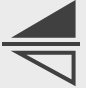 <mxfile version="25.0.1">
  <diagram name="第 1 页" id="ewl9boTtj5eG1xmZE2dz">
    <mxGraphModel dx="420" dy="268" grid="1" gridSize="3.937" guides="1" tooltips="1" connect="1" arrows="1" fold="1" page="1" pageScale="1" pageWidth="48" pageHeight="48" background="#EBEBEB" math="0" shadow="0">
      <root>
        <mxCell id="0" />
        <mxCell id="1" parent="0" />
        <mxCell id="tneqvr_D7_-3OC6fO03h-1" value="" style="endArrow=none;html=1;rounded=0;strokeColor=#404040;strokeWidth=2;" parent="1" edge="1">
          <mxGeometry width="50" height="50" relative="1" as="geometry">
            <mxPoint x="43" y="24" as="sourcePoint" />
            <mxPoint x="4" y="24" as="targetPoint" />
          </mxGeometry>
        </mxCell>
        <mxCell id="tneqvr_D7_-3OC6fO03h-4" value="" style="verticalLabelPosition=bottom;verticalAlign=top;html=1;shape=mxgraph.basic.orthogonal_triangle;flipH=0;fillColor=#404040;strokeColor=#404040;strokeWidth=2;rotation=-90;container=0;" parent="1" vertex="1">
          <mxGeometry x="17.94" y="-2" width="16.13" height="27.56" as="geometry" />
        </mxCell>
        <mxCell id="CQysKRkSlJ56ArCMx3Cn-2" value="" style="verticalLabelPosition=bottom;verticalAlign=top;html=1;shape=mxgraph.basic.orthogonal_triangle;flipH=1;fillColor=none;strokeColor=#404040;strokeWidth=2;rotation=-90;container=0;flipV=0;" parent="1" vertex="1">
          <mxGeometry x="18.47" y="22.09" width="15.07" height="27.56" as="geometry" />
        </mxCell>
      </root>
    </mxGraphModel>
  </diagram>
</mxfile>
